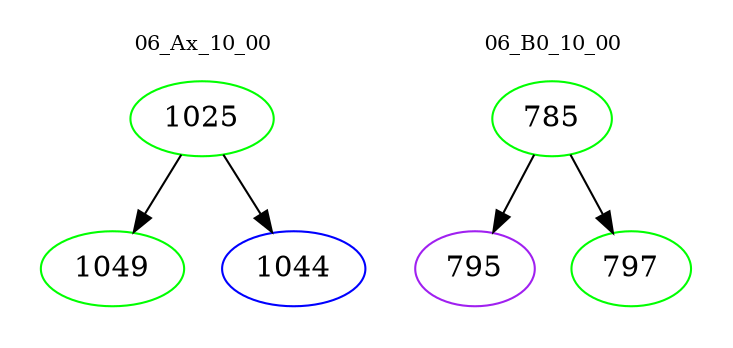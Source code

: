 digraph{
subgraph cluster_0 {
color = white
label = "06_Ax_10_00";
fontsize=10;
T0_1025 [label="1025", color="green"]
T0_1025 -> T0_1049 [color="black"]
T0_1049 [label="1049", color="green"]
T0_1025 -> T0_1044 [color="black"]
T0_1044 [label="1044", color="blue"]
}
subgraph cluster_1 {
color = white
label = "06_B0_10_00";
fontsize=10;
T1_785 [label="785", color="green"]
T1_785 -> T1_795 [color="black"]
T1_795 [label="795", color="purple"]
T1_785 -> T1_797 [color="black"]
T1_797 [label="797", color="green"]
}
}
